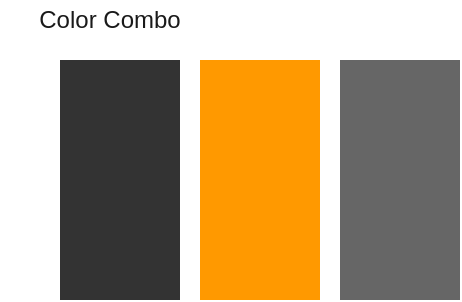 <mxfile version="14.6.13" type="device" pages="3"><diagram id="xQI3S3a7e1rrgd_HIFC3" name="Style Guide"><mxGraphModel dx="946" dy="680" grid="1" gridSize="10" guides="1" tooltips="1" connect="1" arrows="1" fold="1" page="1" pageScale="1" pageWidth="827" pageHeight="1169" math="0" shadow="0"><root><mxCell id="Qf-uBu0vyQyTHJAQr_S0-0"/><mxCell id="Qf-uBu0vyQyTHJAQr_S0-1" parent="Qf-uBu0vyQyTHJAQr_S0-0"/><mxCell id="5Zp8hPw7zlxbxSbGpYaZ-0" value="Color Combo" style="text;html=1;strokeColor=none;fillColor=none;align=center;verticalAlign=middle;whiteSpace=wrap;rounded=0;shadow=0;glass=0;sketch=0;fontColor=#1A1A1A;" parent="Qf-uBu0vyQyTHJAQr_S0-1" vertex="1"><mxGeometry x="20" y="60" width="110" height="20" as="geometry"/></mxCell><mxCell id="5Zp8hPw7zlxbxSbGpYaZ-1" value="" style="rounded=0;whiteSpace=wrap;html=1;shadow=0;glass=0;sketch=0;fontColor=#1A1A1A;fillColor=#FF9900;gradientColor=none;rotation=90;strokeColor=none;" parent="Qf-uBu0vyQyTHJAQr_S0-1" vertex="1"><mxGeometry x="90" y="120" width="120" height="60" as="geometry"/></mxCell><mxCell id="5Zp8hPw7zlxbxSbGpYaZ-2" value="" style="rounded=0;whiteSpace=wrap;html=1;shadow=0;glass=0;sketch=0;fontColor=#1A1A1A;gradientColor=none;rotation=90;fillColor=#333333;strokeColor=none;" parent="Qf-uBu0vyQyTHJAQr_S0-1" vertex="1"><mxGeometry x="20" y="120" width="120" height="60" as="geometry"/></mxCell><mxCell id="5Zp8hPw7zlxbxSbGpYaZ-3" value="" style="rounded=0;whiteSpace=wrap;html=1;shadow=0;glass=0;sketch=0;fontColor=#1A1A1A;gradientColor=none;rotation=90;fillColor=#666666;strokeColor=none;" parent="Qf-uBu0vyQyTHJAQr_S0-1" vertex="1"><mxGeometry x="160" y="120" width="120" height="60" as="geometry"/></mxCell></root></mxGraphModel></diagram><diagram id="fvOByh_SbDE2nVWBN28k" name="sad-document-structure"><mxGraphModel dx="946" dy="680" grid="1" gridSize="10" guides="1" tooltips="1" connect="1" arrows="1" fold="1" page="1" pageScale="1" pageWidth="827" pageHeight="1169" math="0" shadow="0"><root><mxCell id="0"/><mxCell id="1" parent="0"/><mxCell id="XNxLrpkspWl2t94fu9kt-53" value="Text" style="text;html=1;resizable=0;points=[];autosize=1;align=left;verticalAlign=top;spacingTop=-4;fontSize=16;fontFamily=Verdana;fontColor=#FFFFFF;" parent="1" vertex="1"><mxGeometry x="501" y="377" width="50" height="20" as="geometry"/></mxCell><mxCell id="eTKqyEnRcX5QPx9UNJOP-2" value="" style="group;sketch=1;fontColor=#1A1A1A;" parent="1" vertex="1" connectable="0"><mxGeometry x="50" y="430" width="140" height="140" as="geometry"/></mxCell><UserObject label="" link="01-Context" id="XNxLrpkspWl2t94fu9kt-13"><mxCell style="whiteSpace=wrap;html=1;aspect=fixed;fontFamily=Verdana;fontStyle=1;rounded=1;fillColor=#FF9900;sketch=0;fontColor=#1A1A1A;strokeWidth=2;strokeColor=#666666;fillStyle=solid;" parent="eTKqyEnRcX5QPx9UNJOP-2" vertex="1"><mxGeometry width="140" height="140" as="geometry"/></mxCell></UserObject><mxCell id="XNxLrpkspWl2t94fu9kt-16" value="Context" style="text;html=1;strokeColor=none;fillColor=none;align=center;verticalAlign=middle;whiteSpace=wrap;rounded=0;shadow=0;glass=0;comic=0;fontFamily=Verdana;fontStyle=5;fontSize=16;fontColor=#0000CC;" parent="eTKqyEnRcX5QPx9UNJOP-2" vertex="1"><mxGeometry x="10" y="20" width="120" height="60" as="geometry"/></mxCell><mxCell id="XNxLrpkspWl2t94fu9kt-17" value="What is this about?" style="text;html=1;strokeColor=none;fillColor=none;align=center;verticalAlign=middle;whiteSpace=wrap;rounded=0;shadow=0;glass=0;comic=0;fontFamily=Verdana;fontSize=8;fontStyle=1;fontColor=#1A1A1A;" parent="eTKqyEnRcX5QPx9UNJOP-2" vertex="1"><mxGeometry x="10" y="80" width="120" height="40" as="geometry"/></mxCell><mxCell id="eTKqyEnRcX5QPx9UNJOP-3" value="" style="group;fontColor=#1A1A1A;" parent="1" vertex="1" connectable="0"><mxGeometry x="200" y="430" width="140" height="140" as="geometry"/></mxCell><mxCell id="XNxLrpkspWl2t94fu9kt-12" value="" style="whiteSpace=wrap;html=1;aspect=fixed;fontFamily=Verdana;fontStyle=1;rounded=1;glass=0;comic=0;shadow=0;gradientColor=none;fillColor=#FF9900;fontColor=#1A1A1A;strokeColor=#666666;strokeWidth=2;" parent="eTKqyEnRcX5QPx9UNJOP-3" vertex="1"><mxGeometry width="140" height="140" as="geometry"/></mxCell><mxCell id="XNxLrpkspWl2t94fu9kt-18" value="Functional Overview" style="text;html=1;strokeColor=none;fillColor=none;align=center;verticalAlign=middle;whiteSpace=wrap;rounded=0;shadow=0;glass=0;comic=0;fontFamily=Verdana;fontStyle=5;fontSize=16;fontColor=#0000CC;" parent="eTKqyEnRcX5QPx9UNJOP-3" vertex="1"><mxGeometry x="10" y="20" width="120" height="60" as="geometry"/></mxCell><mxCell id="XNxLrpkspWl2t94fu9kt-19" value="What does the system?" style="text;html=1;strokeColor=none;fillColor=none;align=center;verticalAlign=middle;whiteSpace=wrap;rounded=0;shadow=0;glass=0;comic=0;fontFamily=Verdana;fontSize=8;fontStyle=1;fontColor=#1A1A1A;" parent="eTKqyEnRcX5QPx9UNJOP-3" vertex="1"><mxGeometry x="10" y="80" width="120" height="40" as="geometry"/></mxCell><mxCell id="eTKqyEnRcX5QPx9UNJOP-4" value="" style="group;fontColor=#1A1A1A;" parent="1" vertex="1" connectable="0"><mxGeometry x="350" y="430" width="140" height="140" as="geometry"/></mxCell><mxCell id="XNxLrpkspWl2t94fu9kt-14" value="" style="whiteSpace=wrap;html=1;aspect=fixed;fontFamily=Verdana;fontStyle=1;rounded=1;glass=0;comic=0;shadow=0;gradientColor=none;fillColor=#FF9900;fontColor=#1A1A1A;strokeWidth=2;strokeColor=#666666;" parent="eTKqyEnRcX5QPx9UNJOP-4" vertex="1"><mxGeometry width="140" height="140" as="geometry"/></mxCell><mxCell id="XNxLrpkspWl2t94fu9kt-20" value="Quality Attributes" style="text;html=1;strokeColor=none;fillColor=none;align=center;verticalAlign=middle;whiteSpace=wrap;rounded=0;shadow=0;glass=0;comic=0;fontFamily=Verdana;fontStyle=5;fontSize=16;fontColor=#0000CC;" parent="eTKqyEnRcX5QPx9UNJOP-4" vertex="1"><mxGeometry x="10" y="20" width="120" height="60" as="geometry"/></mxCell><mxCell id="XNxLrpkspWl2t94fu9kt-21" value="Non-functional requirements" style="text;html=1;strokeColor=none;fillColor=none;align=center;verticalAlign=middle;whiteSpace=wrap;rounded=0;shadow=0;glass=0;comic=0;fontFamily=Verdana;fontSize=8;fontStyle=1;fontColor=#1A1A1A;" parent="eTKqyEnRcX5QPx9UNJOP-4" vertex="1"><mxGeometry x="10" y="80" width="120" height="40" as="geometry"/></mxCell><mxCell id="eTKqyEnRcX5QPx9UNJOP-5" value="" style="group;fontColor=#1A1A1A;" parent="1" vertex="1" connectable="0"><mxGeometry x="500" y="430" width="140" height="140" as="geometry"/></mxCell><mxCell id="XNxLrpkspWl2t94fu9kt-15" value="" style="whiteSpace=wrap;html=1;aspect=fixed;fontFamily=Verdana;fontStyle=1;rounded=1;glass=0;comic=0;shadow=0;gradientColor=none;fillColor=#FF9900;fontColor=#1A1A1A;strokeWidth=2;strokeColor=#666666;" parent="eTKqyEnRcX5QPx9UNJOP-5" vertex="1"><mxGeometry width="140" height="140" as="geometry"/></mxCell><mxCell id="XNxLrpkspWl2t94fu9kt-22" value="Constraints" style="text;html=1;strokeColor=none;fillColor=none;align=center;verticalAlign=middle;whiteSpace=wrap;rounded=0;shadow=0;glass=0;comic=0;fontFamily=Verdana;fontStyle=5;fontSize=16;fontColor=#0000CC;" parent="eTKqyEnRcX5QPx9UNJOP-5" vertex="1"><mxGeometry x="10" y="20" width="120" height="60" as="geometry"/></mxCell><mxCell id="XNxLrpkspWl2t94fu9kt-52" value="What are the limiting factors?" style="text;html=1;strokeColor=none;fillColor=none;align=center;verticalAlign=middle;whiteSpace=wrap;rounded=0;shadow=0;glass=0;comic=0;fontFamily=Verdana;fontSize=8;fontStyle=1;fontColor=#1A1A1A;" parent="eTKqyEnRcX5QPx9UNJOP-5" vertex="1"><mxGeometry x="10" y="80" width="120" height="40" as="geometry"/></mxCell><mxCell id="eTKqyEnRcX5QPx9UNJOP-6" value="" style="group;fontColor=#1A1A1A;" parent="1" vertex="1" connectable="0"><mxGeometry x="50" y="580" width="140" height="140" as="geometry"/></mxCell><UserObject label="" link="01-Context" id="XNxLrpkspWl2t94fu9kt-24"><mxCell style="whiteSpace=wrap;html=1;aspect=fixed;fontFamily=Verdana;fontStyle=1;rounded=1;sketch=0;glass=0;shadow=0;fillColor=#FF9900;fontColor=#1A1A1A;strokeWidth=2;strokeColor=#666666;" parent="eTKqyEnRcX5QPx9UNJOP-6" vertex="1"><mxGeometry width="140" height="140" as="geometry"/></mxCell></UserObject><mxCell id="XNxLrpkspWl2t94fu9kt-25" value="Principles" style="text;html=1;strokeColor=none;fillColor=none;align=center;verticalAlign=middle;whiteSpace=wrap;rounded=0;shadow=0;glass=0;comic=0;fontFamily=Verdana;fontStyle=5;fontSize=16;fontColor=#0000CC;" parent="eTKqyEnRcX5QPx9UNJOP-6" vertex="1"><mxGeometry x="10" y="20" width="120" height="60" as="geometry"/></mxCell><mxCell id="XNxLrpkspWl2t94fu9kt-26" value="&lt;span style=&quot;font-size: 8px;&quot;&gt;&lt;font style=&quot;font-size: 8px;&quot;&gt;Adopted design and development principles&lt;/font&gt;&lt;/span&gt;" style="text;html=1;strokeColor=none;fillColor=none;align=center;verticalAlign=middle;whiteSpace=wrap;rounded=0;shadow=0;glass=0;comic=0;fontFamily=Verdana;fontSize=8;fontStyle=1;fontColor=#1A1A1A;" parent="eTKqyEnRcX5QPx9UNJOP-6" vertex="1"><mxGeometry x="10" y="80" width="120" height="40" as="geometry"/></mxCell><mxCell id="eTKqyEnRcX5QPx9UNJOP-7" value="" style="group;fontColor=#1A1A1A;" parent="1" vertex="1" connectable="0"><mxGeometry x="200" y="580" width="140" height="140" as="geometry"/></mxCell><UserObject label="" link="01-Context" id="XNxLrpkspWl2t94fu9kt-27"><mxCell style="whiteSpace=wrap;html=1;aspect=fixed;fontFamily=Verdana;fontStyle=1;rounded=1;fillColor=#FF9900;fontColor=#1A1A1A;strokeWidth=2;strokeColor=#666666;" parent="eTKqyEnRcX5QPx9UNJOP-7" vertex="1"><mxGeometry width="140" height="140" as="geometry"/></mxCell></UserObject><mxCell id="XNxLrpkspWl2t94fu9kt-28" value="Software Architecture" style="text;html=1;strokeColor=none;fillColor=none;align=center;verticalAlign=middle;whiteSpace=wrap;rounded=0;shadow=0;glass=0;comic=0;fontFamily=Verdana;fontStyle=5;fontSize=16;fontColor=#0000CC;" parent="eTKqyEnRcX5QPx9UNJOP-7" vertex="1"><mxGeometry x="10" y="20" width="120" height="60" as="geometry"/></mxCell><mxCell id="XNxLrpkspWl2t94fu9kt-29" value="&lt;span style=&quot;font-size: 8px;&quot;&gt;&lt;font style=&quot;font-size: 8px;&quot;&gt;What does the picture look like and how is the system structured?&lt;/font&gt;&lt;/span&gt;" style="text;html=1;strokeColor=none;fillColor=none;align=center;verticalAlign=middle;whiteSpace=wrap;rounded=0;shadow=0;glass=0;comic=0;fontFamily=Verdana;fontSize=8;fontStyle=1;fontColor=#1A1A1A;" parent="eTKqyEnRcX5QPx9UNJOP-7" vertex="1"><mxGeometry x="10" y="80" width="120" height="40" as="geometry"/></mxCell><mxCell id="eTKqyEnRcX5QPx9UNJOP-8" value="" style="group;fontColor=#1A1A1A;" parent="1" vertex="1" connectable="0"><mxGeometry x="350" y="580" width="140" height="140" as="geometry"/></mxCell><UserObject label="" link="01-Context" id="XNxLrpkspWl2t94fu9kt-32"><mxCell style="whiteSpace=wrap;html=1;aspect=fixed;fontFamily=Verdana;fontStyle=1;rounded=1;fillColor=#FF9900;fontColor=#1A1A1A;strokeWidth=2;strokeColor=#666666;" parent="eTKqyEnRcX5QPx9UNJOP-8" vertex="1"><mxGeometry width="140" height="140" as="geometry"/></mxCell></UserObject><mxCell id="XNxLrpkspWl2t94fu9kt-33" value="External Interfaces" style="text;html=1;strokeColor=none;fillColor=none;align=center;verticalAlign=middle;whiteSpace=wrap;rounded=0;shadow=0;glass=0;comic=0;fontFamily=Verdana;fontStyle=5;fontSize=16;fontColor=#0000CC;" parent="eTKqyEnRcX5QPx9UNJOP-8" vertex="1"><mxGeometry x="10" y="20" width="120" height="60" as="geometry"/></mxCell><mxCell id="XNxLrpkspWl2t94fu9kt-34" value="&lt;span style=&quot;font-size: 8px;&quot;&gt;&lt;font style=&quot;font-size: 8px;&quot;&gt;What are the external system interfaces?&lt;/font&gt;&lt;/span&gt;" style="text;html=1;strokeColor=none;fillColor=none;align=center;verticalAlign=middle;whiteSpace=wrap;rounded=0;shadow=0;glass=0;comic=0;fontFamily=Verdana;fontSize=8;fontStyle=1;fontColor=#1A1A1A;" parent="eTKqyEnRcX5QPx9UNJOP-8" vertex="1"><mxGeometry x="10" y="80" width="120" height="40" as="geometry"/></mxCell><mxCell id="eTKqyEnRcX5QPx9UNJOP-9" value="" style="group;fontColor=#1A1A1A;" parent="1" vertex="1" connectable="0"><mxGeometry x="500" y="580" width="140" height="140" as="geometry"/></mxCell><UserObject label="" link="01-Context" id="XNxLrpkspWl2t94fu9kt-37"><mxCell style="whiteSpace=wrap;html=1;aspect=fixed;fontFamily=Verdana;fontStyle=1;rounded=1;fillColor=#FF9900;fontColor=#1A1A1A;strokeWidth=2;strokeColor=#666666;" parent="eTKqyEnRcX5QPx9UNJOP-9" vertex="1"><mxGeometry width="140" height="140" as="geometry"/></mxCell></UserObject><mxCell id="XNxLrpkspWl2t94fu9kt-38" value="Code" style="text;html=1;strokeColor=none;fillColor=none;align=center;verticalAlign=middle;whiteSpace=wrap;rounded=0;shadow=0;glass=0;comic=0;fontFamily=Verdana;fontStyle=5;fontSize=16;fontColor=#0000CC;" parent="eTKqyEnRcX5QPx9UNJOP-9" vertex="1"><mxGeometry x="10" y="20" width="120" height="60" as="geometry"/></mxCell><mxCell id="XNxLrpkspWl2t94fu9kt-39" value="&lt;span style=&quot;font-size: 8px;&quot;&gt;Explanation implementation details&lt;/span&gt;" style="text;html=1;strokeColor=none;fillColor=none;align=center;verticalAlign=middle;whiteSpace=wrap;rounded=0;shadow=0;glass=0;comic=0;fontFamily=Verdana;fontSize=8;fontStyle=1;fontColor=#1A1A1A;" parent="eTKqyEnRcX5QPx9UNJOP-9" vertex="1"><mxGeometry x="10" y="80" width="120" height="40" as="geometry"/></mxCell><mxCell id="eTKqyEnRcX5QPx9UNJOP-10" value="" style="group;fontColor=#1A1A1A;" parent="1" vertex="1" connectable="0"><mxGeometry x="50" y="730" width="140" height="140" as="geometry"/></mxCell><UserObject label="" link="01-Context" id="XNxLrpkspWl2t94fu9kt-40"><mxCell style="whiteSpace=wrap;html=1;aspect=fixed;fontFamily=Verdana;fontStyle=1;rounded=1;fillColor=#FF9900;fontColor=#1A1A1A;strokeWidth=2;strokeColor=#1A1A1A;" parent="eTKqyEnRcX5QPx9UNJOP-10" vertex="1"><mxGeometry width="140" height="140" as="geometry"/></mxCell></UserObject><mxCell id="XNxLrpkspWl2t94fu9kt-41" value="Data" style="text;html=1;strokeColor=none;fillColor=none;align=center;verticalAlign=middle;whiteSpace=wrap;rounded=0;shadow=0;glass=0;comic=0;fontFamily=Verdana;fontStyle=5;fontSize=16;fontColor=#0000CC;" parent="eTKqyEnRcX5QPx9UNJOP-10" vertex="1"><mxGeometry x="10" y="20" width="120" height="60" as="geometry"/></mxCell><mxCell id="XNxLrpkspWl2t94fu9kt-42" value="&lt;span style=&quot;font-size: 8px&quot;&gt;&lt;font style=&quot;font-size: 8px&quot;&gt;Data model and where is it being stored?&lt;/font&gt;&lt;/span&gt;" style="text;html=1;strokeColor=none;fillColor=none;align=center;verticalAlign=middle;whiteSpace=wrap;rounded=0;shadow=0;glass=0;comic=0;fontFamily=Verdana;fontSize=8;fontStyle=1;fontColor=#1A1A1A;" parent="eTKqyEnRcX5QPx9UNJOP-10" vertex="1"><mxGeometry x="10" y="80" width="120" height="40" as="geometry"/></mxCell><mxCell id="eTKqyEnRcX5QPx9UNJOP-11" value="" style="group;fontColor=#1A1A1A;" parent="1" vertex="1" connectable="0"><mxGeometry x="200" y="730" width="140" height="140" as="geometry"/></mxCell><UserObject label="" link="01-Context" id="XNxLrpkspWl2t94fu9kt-43"><mxCell style="whiteSpace=wrap;html=1;aspect=fixed;fontFamily=Verdana;fontStyle=1;rounded=1;fillColor=#FF9900;fontColor=#1A1A1A;strokeWidth=2;strokeColor=#666666;" parent="eTKqyEnRcX5QPx9UNJOP-11" vertex="1"><mxGeometry width="140" height="140" as="geometry"/></mxCell></UserObject><mxCell id="XNxLrpkspWl2t94fu9kt-44" value="Infrastructure Architecture" style="text;html=1;strokeColor=none;fillColor=none;align=center;verticalAlign=middle;whiteSpace=wrap;rounded=0;shadow=0;glass=0;comic=0;fontFamily=Verdana;fontStyle=5;fontSize=14;fontColor=#0000CC;" parent="eTKqyEnRcX5QPx9UNJOP-11" vertex="1"><mxGeometry x="10" y="20" width="120" height="60" as="geometry"/></mxCell><mxCell id="XNxLrpkspWl2t94fu9kt-45" value="Target deployment environment" style="text;html=1;strokeColor=none;fillColor=none;align=center;verticalAlign=middle;whiteSpace=wrap;rounded=0;shadow=0;glass=0;comic=0;fontFamily=Verdana;fontSize=8;fontStyle=1;fontColor=#1A1A1A;" parent="eTKqyEnRcX5QPx9UNJOP-11" vertex="1"><mxGeometry x="10" y="80" width="120" height="40" as="geometry"/></mxCell><mxCell id="eTKqyEnRcX5QPx9UNJOP-12" value="" style="group;fontColor=#1A1A1A;" parent="1" vertex="1" connectable="0"><mxGeometry x="350" y="730" width="140" height="140" as="geometry"/></mxCell><UserObject label="" link="01-Context" id="XNxLrpkspWl2t94fu9kt-46"><mxCell style="whiteSpace=wrap;html=1;aspect=fixed;fontFamily=Verdana;fontStyle=1;rounded=1;fillColor=#FF9900;fontColor=#1A1A1A;strokeWidth=2;strokeColor=#666666;" parent="eTKqyEnRcX5QPx9UNJOP-12" vertex="1"><mxGeometry width="140" height="140" as="geometry"/></mxCell></UserObject><mxCell id="XNxLrpkspWl2t94fu9kt-47" value="Deployment" style="text;html=1;strokeColor=none;fillColor=none;align=center;verticalAlign=middle;whiteSpace=wrap;rounded=0;shadow=0;glass=0;comic=0;fontFamily=Verdana;fontStyle=5;fontSize=16;fontColor=#0000CC;" parent="eTKqyEnRcX5QPx9UNJOP-12" vertex="1"><mxGeometry x="10" y="20" width="120" height="60" as="geometry"/></mxCell><mxCell id="XNxLrpkspWl2t94fu9kt-48" value="&lt;span style=&quot;font-size: 8px&quot;&gt;&lt;font style=&quot;font-size: 8px&quot;&gt;What is the mapping between&amp;nbsp; software and infrastructure?&lt;/font&gt;&lt;/span&gt;" style="text;html=1;strokeColor=none;fillColor=none;align=center;verticalAlign=middle;whiteSpace=wrap;rounded=0;shadow=0;glass=0;comic=0;fontFamily=Verdana;fontSize=8;fontStyle=1;fontColor=#1A1A1A;" parent="eTKqyEnRcX5QPx9UNJOP-12" vertex="1"><mxGeometry x="10" y="80" width="120" height="40" as="geometry"/></mxCell><mxCell id="eTKqyEnRcX5QPx9UNJOP-13" value="" style="group;fontColor=#1A1A1A;" parent="1" vertex="1" connectable="0"><mxGeometry x="500" y="730" width="140" height="140" as="geometry"/></mxCell><UserObject label="" link="01-Context" id="XNxLrpkspWl2t94fu9kt-49"><mxCell style="whiteSpace=wrap;html=1;aspect=fixed;fontFamily=Verdana;fontStyle=1;rounded=1;fillColor=#FF9900;fontColor=#1A1A1A;strokeWidth=2;strokeColor=#666666;" parent="eTKqyEnRcX5QPx9UNJOP-13" vertex="1"><mxGeometry width="140" height="140" as="geometry"/></mxCell></UserObject><mxCell id="XNxLrpkspWl2t94fu9kt-50" value="Operation&lt;br&gt;&amp;amp;&lt;br&gt;Support" style="text;html=1;strokeColor=none;fillColor=none;align=center;verticalAlign=middle;whiteSpace=wrap;rounded=0;shadow=0;glass=0;comic=0;fontFamily=Verdana;fontStyle=5;fontSize=16;fontColor=#0000CC;" parent="eTKqyEnRcX5QPx9UNJOP-13" vertex="1"><mxGeometry x="10" y="20" width="120" height="60" as="geometry"/></mxCell><mxCell id="XNxLrpkspWl2t94fu9kt-51" value="&lt;span style=&quot;font-size: 8px&quot;&gt;How will people operate and support the system?&lt;/span&gt;" style="text;html=1;strokeColor=none;fillColor=none;align=center;verticalAlign=middle;whiteSpace=wrap;rounded=0;shadow=0;glass=0;comic=0;fontFamily=Verdana;fontSize=8;fontStyle=1;fontColor=#1A1A1A;" parent="eTKqyEnRcX5QPx9UNJOP-13" vertex="1"><mxGeometry x="10" y="80" width="120" height="40" as="geometry"/></mxCell></root></mxGraphModel></diagram><diagram id="Z5CZoM4J7EQS-av2i42l" name="Levels-of-architecture"><mxGraphModel dx="946" dy="680" grid="1" gridSize="10" guides="1" tooltips="1" connect="1" arrows="1" fold="1" page="1" pageScale="1" pageWidth="827" pageHeight="1169" math="0" shadow="0"><root><mxCell id="wafc1j3jblUgv8k0yWQi-0"/><mxCell id="wafc1j3jblUgv8k0yWQi-1" parent="wafc1j3jblUgv8k0yWQi-0"/><mxCell id="wafc1j3jblUgv8k0yWQi-12" value="" style="shape=trapezoid;perimeter=trapezoidPerimeter;whiteSpace=wrap;html=1;fixedSize=1;fillColor=#f5f5f5;rotation=-90;fontColor=#333333;opacity=50;strokeColor=#666666;" vertex="1" parent="wafc1j3jblUgv8k0yWQi-1"><mxGeometry x="350" y="150" width="80" height="60" as="geometry"/></mxCell><mxCell id="wafc1j3jblUgv8k0yWQi-6" value="" style="rounded=0;whiteSpace=wrap;html=1;fontStyle=0;strokeWidth=2;fillColor=#FF9900;strokeColor=#666666;" vertex="1" parent="wafc1j3jblUgv8k0yWQi-1"><mxGeometry x="420" y="140" width="240" height="40" as="geometry"/></mxCell><mxCell id="wafc1j3jblUgv8k0yWQi-8" value="General Cognitive Capabilities" style="rounded=0;whiteSpace=wrap;html=1;strokeColor=none;fontStyle=1;fillColor=none;" vertex="1" parent="wafc1j3jblUgv8k0yWQi-1"><mxGeometry x="540" y="140" width="120" height="40" as="geometry"/></mxCell><mxCell id="wafc1j3jblUgv8k0yWQi-7" value="Task and Domain knowledge" style="rounded=0;whiteSpace=wrap;html=1;strokeColor=none;fontStyle=1;fillColor=none;" vertex="1" parent="wafc1j3jblUgv8k0yWQi-1"><mxGeometry x="420" y="140" width="120" height="40" as="geometry"/></mxCell><mxCell id="wafc1j3jblUgv8k0yWQi-2" value="Knowledge Level" style="rounded=0;whiteSpace=wrap;html=1;fontStyle=1;opacity=50;textOpacity=50;fillColor=#666666;fontColor=#FFFFFF;strokeColor=none;" vertex="1" parent="wafc1j3jblUgv8k0yWQi-1"><mxGeometry x="240" y="120" width="120" height="40" as="geometry"/></mxCell><mxCell id="wafc1j3jblUgv8k0yWQi-3" value="Cognitive Level" style="rounded=0;whiteSpace=wrap;html=1;fontStyle=1;fillColor=#FF9900;strokeColor=#666666;strokeWidth=2;fontColor=#1A1A1A;" vertex="1" parent="wafc1j3jblUgv8k0yWQi-1"><mxGeometry x="240" y="160" width="120" height="40" as="geometry"/></mxCell><mxCell id="wafc1j3jblUgv8k0yWQi-4" value="Physical Level" style="rounded=0;whiteSpace=wrap;html=1;fontStyle=1;fillColor=#666666;strokeColor=none;fontColor=#FFFFFF;opacity=50;textOpacity=50;" vertex="1" parent="wafc1j3jblUgv8k0yWQi-1"><mxGeometry x="240" y="200" width="120" height="40" as="geometry"/></mxCell><mxCell id="wafc1j3jblUgv8k0yWQi-5" value="Cognitive Architecture" style="rounded=0;whiteSpace=wrap;html=1;fontStyle=1;strokeWidth=2;strokeColor=#666666;fillColor=#FF9900;fontColor=#1A1A1A;" vertex="1" parent="wafc1j3jblUgv8k0yWQi-1"><mxGeometry x="420" y="180" width="240" height="40" as="geometry"/></mxCell></root></mxGraphModel></diagram></mxfile>